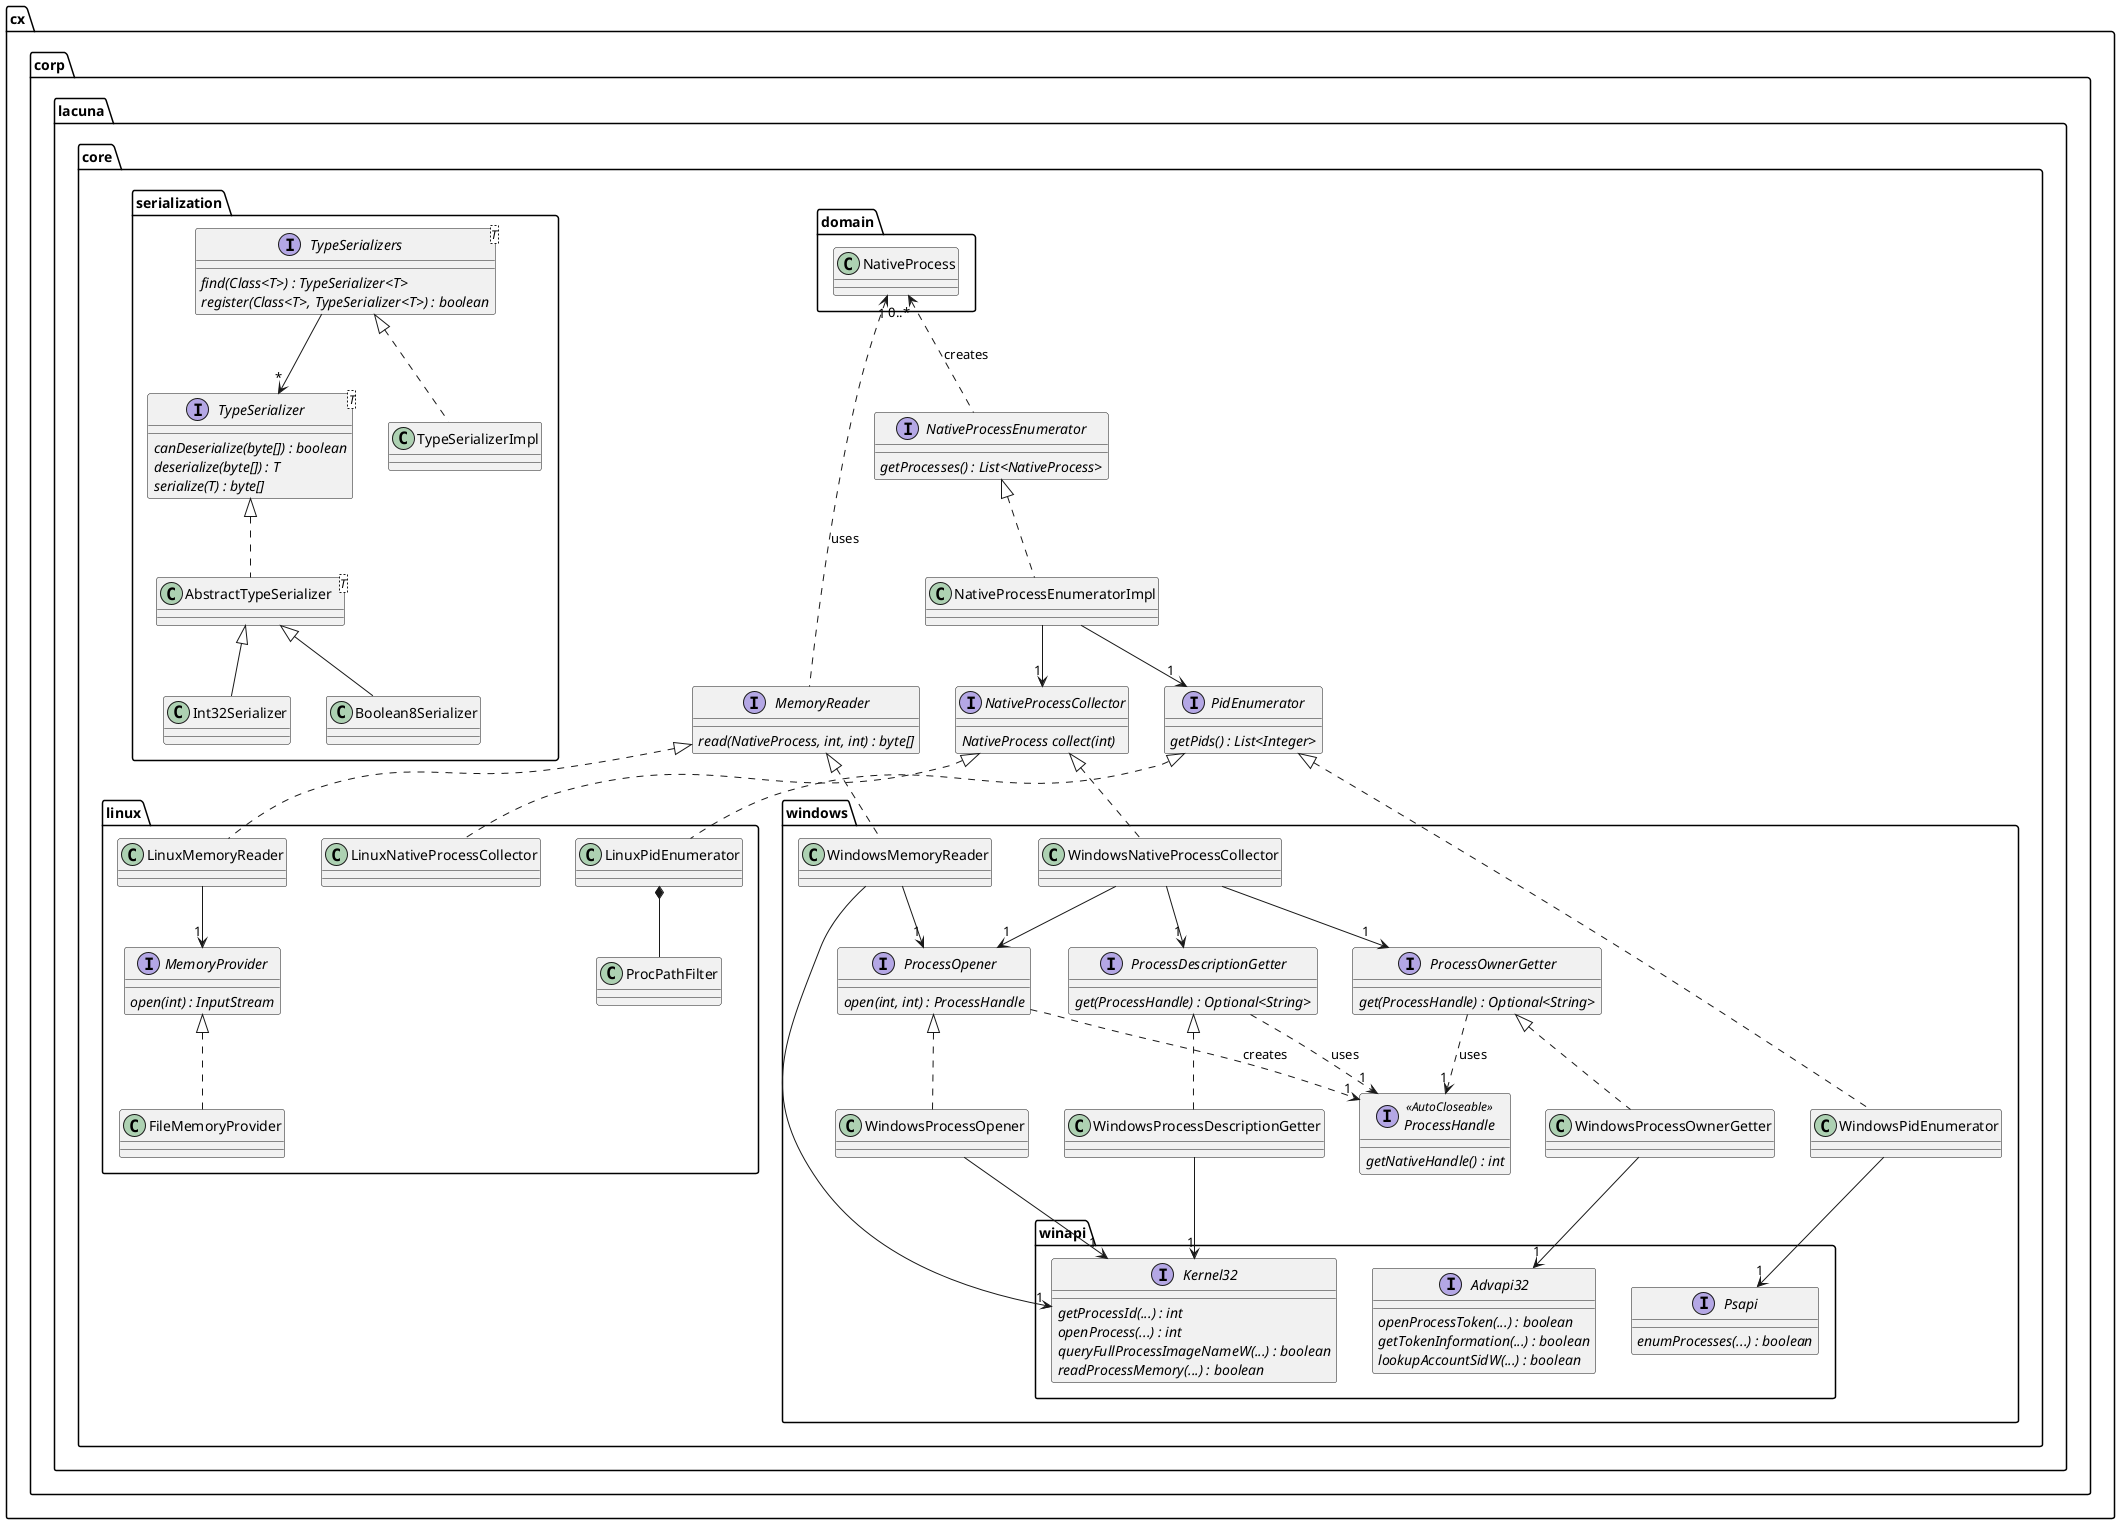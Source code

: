 @startuml

package cx.corp.lacuna.core.domain {
    class NativeProcess
}

package cx.corp.lacuna.core {
    interface MemoryReader {
        {abstract} read(NativeProcess, int, int) : byte[]
    }
    interface NativeProcessEnumerator {
        {abstract} getProcesses() : List<NativeProcess>
    }
    interface NativeProcessCollector {
        {abstract} NativeProcess collect(int)
    }
    interface PidEnumerator {
        {abstract} getPids() : List<Integer>
    }
    
    class NativeProcessEnumeratorImpl
    
    NativeProcessEnumerator <|.. NativeProcessEnumeratorImpl
    NativeProcessEnumeratorImpl --> "1" PidEnumerator
    NativeProcessEnumeratorImpl --> "1" NativeProcessCollector
    
    MemoryReader .up.>  "1" NativeProcess : uses
    NativeProcessEnumerator .up.> "0..*" NativeProcess : creates
}

package cx.corp.lacuna.core.serialization {
	interface TypeSerializers<T> {
		{abstract} find(Class<T>) : TypeSerializer<T>
		{abstract} register(Class<T>, TypeSerializer<T>) : boolean
	}
	interface TypeSerializer<T> {
		{abstract} canDeserialize(byte[]) : boolean
		{abstract} deserialize(byte[]) : T
		{abstract} serialize(T) : byte[]
	}
	
	class AbstractTypeSerializer<T>
	class Boolean8Serializer
	class Int32Serializer
	
	TypeSerializer  <|.. AbstractTypeSerializer
	AbstractTypeSerializer <|-- Boolean8Serializer
	AbstractTypeSerializer <|-- Int32Serializer
	
	TypeSerializers <|.. TypeSerializerImpl
	TypeSerializers --> "*" TypeSerializer
}

package cx.corp.lacuna.core.windows {

    package cx.corp.lacuna.core.windows.winapi {
        interface Kernel32 {
            {abstract} getProcessId(...) : int
            {abstract} openProcess(...) : int
            {abstract} queryFullProcessImageNameW(...) : boolean
            {abstract} readProcessMemory(...) : boolean
        }
        interface Advapi32 {
            {abstract} openProcessToken(...) : boolean
            {abstract} getTokenInformation(...) : boolean
            {abstract} lookupAccountSidW(...) : boolean
        }
        interface Psapi {
            {abstract} enumProcesses(...) : boolean
        }
    }
    
    interface ProcessDescriptionGetter {
        {abstract} get(ProcessHandle) : Optional<String>
    }
    interface ProcessOwnerGetter {
        {abstract} get(ProcessHandle) : Optional<String>
    }
    interface ProcessHandle <<AutoCloseable>> {
        {abstract} getNativeHandle() : int
    }
    interface ProcessOpener {
        {abstract} open(int, int) : ProcessHandle
    }
    
    class WindowsMemoryReader
    class WindowsNativeProcessCollector
    class WindowsPidEnumerator
    
    class WindowsProcessDescriptionGetter
    class WindowsProcessOpener
    class WindowsProcessOwnerGetter
    
    NativeProcessCollector <|.. WindowsNativeProcessCollector
     
    WindowsNativeProcessCollector --> "1" ProcessOpener
    WindowsNativeProcessCollector --> "1" ProcessOwnerGetter
    WindowsNativeProcessCollector --> "1" ProcessDescriptionGetter
    
    ProcessOpener ..> "1" ProcessHandle : creates
    ProcessOwnerGetter ..> "1" ProcessHandle : uses
    ProcessDescriptionGetter ..> "1" ProcessHandle : uses

    PidEnumerator <|.. WindowsPidEnumerator
    WindowsPidEnumerator --> "1" Psapi
    
    ProcessOpener <|.. WindowsProcessOpener
    ProcessOwnerGetter <|.. WindowsProcessOwnerGetter
    ProcessDescriptionGetter <|.. WindowsProcessDescriptionGetter
    
    WindowsProcessOpener --> "1" Kernel32
    WindowsProcessDescriptionGetter --> "1" Kernel32
    WindowsProcessOwnerGetter --> "1" Advapi32
    
    MemoryReader <|.. WindowsMemoryReader
    WindowsMemoryReader --> "1" Kernel32
	WindowsMemoryReader --> "1" ProcessOpener
}

package cx.corp.lacuna.core.linux {
    interface MemoryProvider {
        {abstract} open(int) : InputStream
    }
    class LinuxNativeProcessCollector
    class LinuxPidEnumerator
    class LinuxMemoryReader
    class ProcPathFilter
    class FileMemoryProvider
    
    NativeProcessCollector <|.. LinuxNativeProcessCollector
    PidEnumerator <|.. LinuxPidEnumerator
    
    LinuxPidEnumerator *-- ProcPathFilter
    
    MemoryProvider <|.. FileMemoryProvider
    
    MemoryReader <|.. LinuxMemoryReader
    LinuxMemoryReader --> "1" MemoryProvider
}

@enduml
